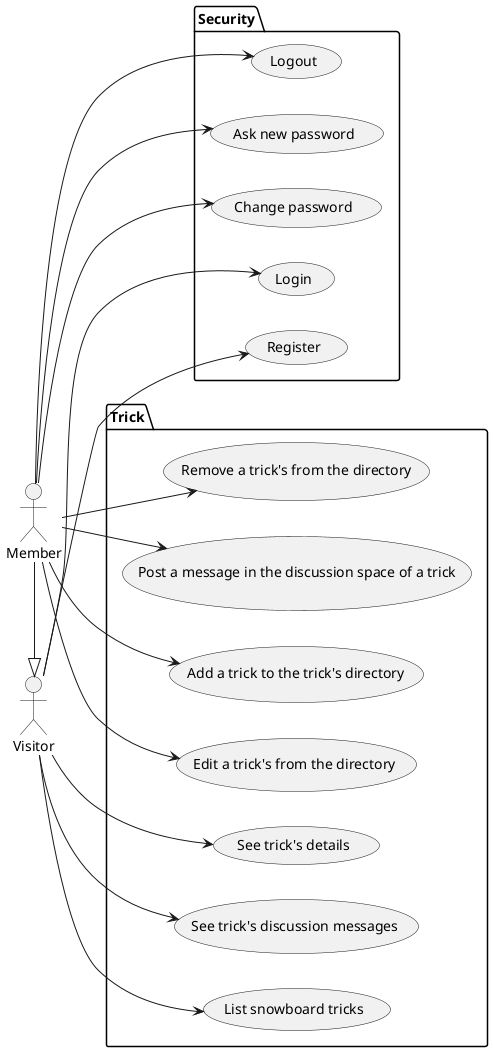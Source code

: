 @startuml
'https://plantuml.com/use-case-diagram
left to right direction

:Visitor:
:Member:

Member -|> Visitor

package Security {
    usecase "Login" as Login
    usecase "Register" as Register
    usecase "Logout" as Logout
    usecase "Ask new password" as AskNewPassword
    usecase "Change password" as ChangePassword
}

package Trick {
    usecase "Add a trick to the trick's directory" as FigureCreate
    usecase "Edit a trick's from the directory" as FigureEdit
    usecase "Remove a trick's from the directory" as FigureDelete
    usecase "Post a message in the discussion space of a trick" as FigureMessageCreate
    usecase "List snowboard tricks" as FiguresIndex
    usecase "See trick's details" as FiguresShow
    usecase "See trick's discussion messages" as FiguresReadMessages
}

Visitor --> FiguresIndex
Visitor --> FiguresShow
Visitor --> FiguresReadMessages
Visitor --> Login
Visitor --> Register

Member --> Logout
Member --> FigureCreate
Member --> FigureEdit
Member --> FigureDelete
Member --> FigureMessageCreate
Member --> AskNewPassword
Member --> ChangePassword

@enduml
